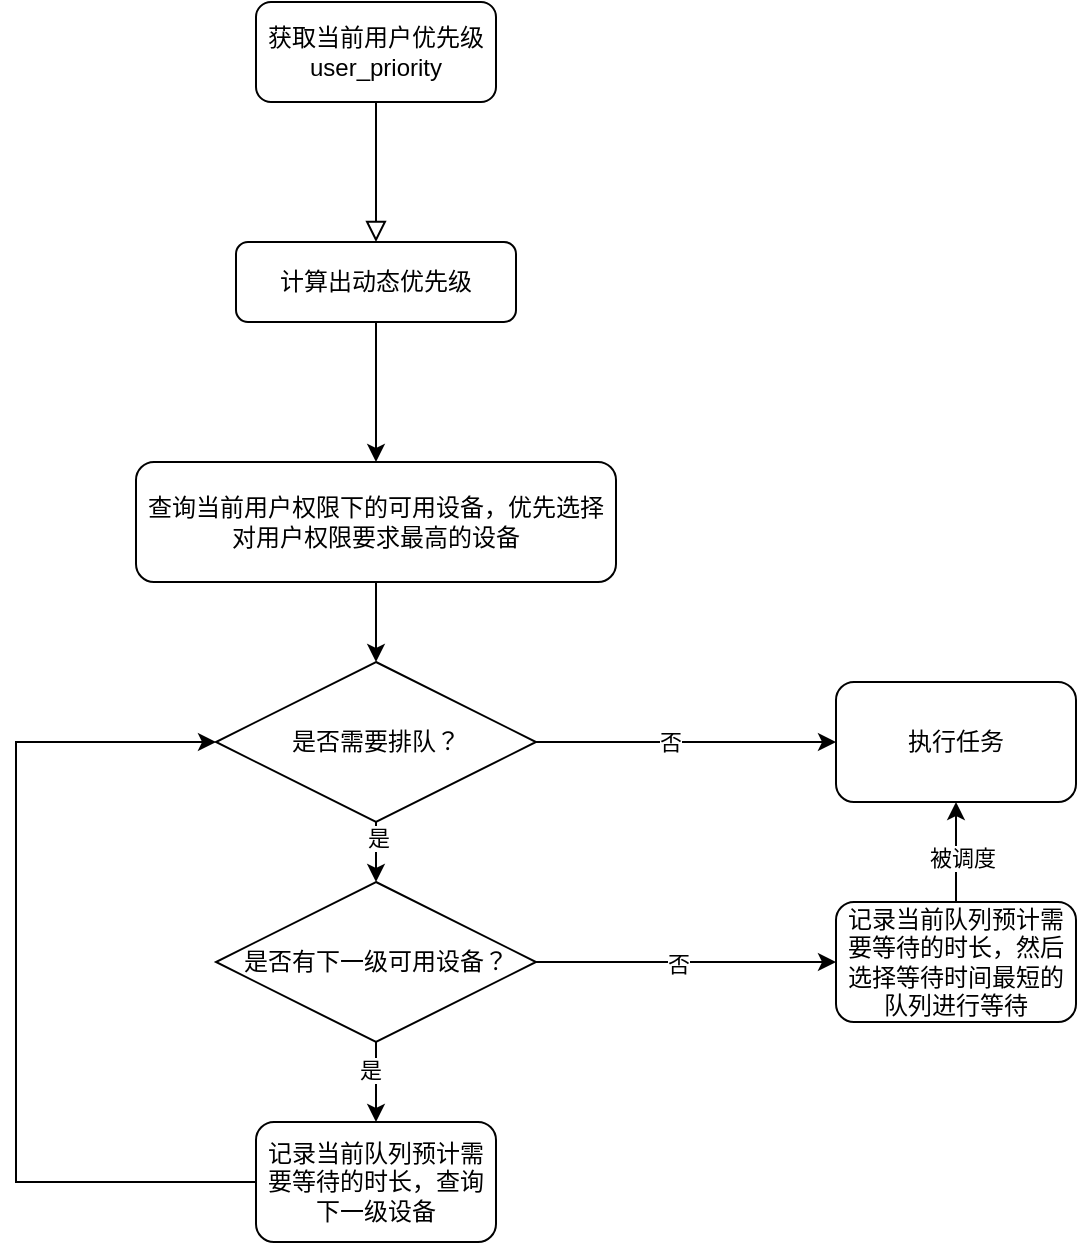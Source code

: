 <mxfile version="14.8.3" type="github">
  <diagram id="C5RBs43oDa-KdzZeNtuy" name="Page-1">
    <mxGraphModel dx="1298" dy="710" grid="1" gridSize="10" guides="1" tooltips="1" connect="1" arrows="1" fold="1" page="1" pageScale="1" pageWidth="827" pageHeight="1169" math="0" shadow="0">
      <root>
        <mxCell id="WIyWlLk6GJQsqaUBKTNV-0" />
        <mxCell id="WIyWlLk6GJQsqaUBKTNV-1" parent="WIyWlLk6GJQsqaUBKTNV-0" />
        <mxCell id="WIyWlLk6GJQsqaUBKTNV-2" value="" style="rounded=0;html=1;jettySize=auto;orthogonalLoop=1;fontSize=11;endArrow=block;endFill=0;endSize=8;strokeWidth=1;shadow=0;labelBackgroundColor=none;edgeStyle=orthogonalEdgeStyle;entryX=0.5;entryY=0;entryDx=0;entryDy=0;" parent="WIyWlLk6GJQsqaUBKTNV-1" source="WIyWlLk6GJQsqaUBKTNV-3" target="cVRdGZ0bKBzFC-XaW8SG-1" edge="1">
          <mxGeometry relative="1" as="geometry">
            <mxPoint x="220" y="190" as="targetPoint" />
          </mxGeometry>
        </mxCell>
        <mxCell id="WIyWlLk6GJQsqaUBKTNV-3" value="获取当前用户优先级user_priority" style="rounded=1;whiteSpace=wrap;html=1;fontSize=12;glass=0;strokeWidth=1;shadow=0;" parent="WIyWlLk6GJQsqaUBKTNV-1" vertex="1">
          <mxGeometry x="160" y="90" width="120" height="50" as="geometry" />
        </mxCell>
        <mxCell id="cVRdGZ0bKBzFC-XaW8SG-2" style="edgeStyle=orthogonalEdgeStyle;rounded=0;orthogonalLoop=1;jettySize=auto;html=1;exitX=0.5;exitY=1;exitDx=0;exitDy=0;" edge="1" parent="WIyWlLk6GJQsqaUBKTNV-1" source="cVRdGZ0bKBzFC-XaW8SG-1">
          <mxGeometry relative="1" as="geometry">
            <mxPoint x="220" y="320" as="targetPoint" />
          </mxGeometry>
        </mxCell>
        <mxCell id="cVRdGZ0bKBzFC-XaW8SG-1" value="计算出动态优先级" style="rounded=1;whiteSpace=wrap;html=1;" vertex="1" parent="WIyWlLk6GJQsqaUBKTNV-1">
          <mxGeometry x="150" y="210" width="140" height="40" as="geometry" />
        </mxCell>
        <mxCell id="cVRdGZ0bKBzFC-XaW8SG-7" style="edgeStyle=orthogonalEdgeStyle;rounded=0;orthogonalLoop=1;jettySize=auto;html=1;exitX=0.5;exitY=1;exitDx=0;exitDy=0;" edge="1" parent="WIyWlLk6GJQsqaUBKTNV-1" source="cVRdGZ0bKBzFC-XaW8SG-3" target="cVRdGZ0bKBzFC-XaW8SG-5">
          <mxGeometry relative="1" as="geometry" />
        </mxCell>
        <mxCell id="cVRdGZ0bKBzFC-XaW8SG-3" value="查询当前用户权限下的可用设备，优先选择对用户权限要求最高的设备" style="rounded=1;whiteSpace=wrap;html=1;" vertex="1" parent="WIyWlLk6GJQsqaUBKTNV-1">
          <mxGeometry x="100" y="320" width="240" height="60" as="geometry" />
        </mxCell>
        <mxCell id="cVRdGZ0bKBzFC-XaW8SG-8" style="edgeStyle=orthogonalEdgeStyle;rounded=0;orthogonalLoop=1;jettySize=auto;html=1;exitX=0.5;exitY=1;exitDx=0;exitDy=0;" edge="1" parent="WIyWlLk6GJQsqaUBKTNV-1" source="cVRdGZ0bKBzFC-XaW8SG-5" target="cVRdGZ0bKBzFC-XaW8SG-6">
          <mxGeometry relative="1" as="geometry" />
        </mxCell>
        <mxCell id="cVRdGZ0bKBzFC-XaW8SG-12" value="是" style="edgeLabel;html=1;align=center;verticalAlign=middle;resizable=0;points=[];" vertex="1" connectable="0" parent="cVRdGZ0bKBzFC-XaW8SG-8">
          <mxGeometry x="-0.68" y="1" relative="1" as="geometry">
            <mxPoint as="offset" />
          </mxGeometry>
        </mxCell>
        <mxCell id="cVRdGZ0bKBzFC-XaW8SG-21" style="edgeStyle=orthogonalEdgeStyle;rounded=0;orthogonalLoop=1;jettySize=auto;html=1;exitX=1;exitY=0.5;exitDx=0;exitDy=0;entryX=0;entryY=0.5;entryDx=0;entryDy=0;" edge="1" parent="WIyWlLk6GJQsqaUBKTNV-1" source="cVRdGZ0bKBzFC-XaW8SG-5" target="cVRdGZ0bKBzFC-XaW8SG-20">
          <mxGeometry relative="1" as="geometry" />
        </mxCell>
        <mxCell id="cVRdGZ0bKBzFC-XaW8SG-25" value="否" style="edgeLabel;html=1;align=center;verticalAlign=middle;resizable=0;points=[];" vertex="1" connectable="0" parent="cVRdGZ0bKBzFC-XaW8SG-21">
          <mxGeometry x="-0.107" relative="1" as="geometry">
            <mxPoint as="offset" />
          </mxGeometry>
        </mxCell>
        <mxCell id="cVRdGZ0bKBzFC-XaW8SG-5" value="是否需要排队？" style="rhombus;whiteSpace=wrap;html=1;" vertex="1" parent="WIyWlLk6GJQsqaUBKTNV-1">
          <mxGeometry x="140" y="420" width="160" height="80" as="geometry" />
        </mxCell>
        <mxCell id="cVRdGZ0bKBzFC-XaW8SG-10" style="edgeStyle=orthogonalEdgeStyle;rounded=0;orthogonalLoop=1;jettySize=auto;html=1;exitX=0.5;exitY=1;exitDx=0;exitDy=0;entryX=0.5;entryY=0;entryDx=0;entryDy=0;" edge="1" parent="WIyWlLk6GJQsqaUBKTNV-1" source="cVRdGZ0bKBzFC-XaW8SG-6" target="cVRdGZ0bKBzFC-XaW8SG-9">
          <mxGeometry relative="1" as="geometry" />
        </mxCell>
        <mxCell id="cVRdGZ0bKBzFC-XaW8SG-13" value="是" style="edgeLabel;html=1;align=center;verticalAlign=middle;resizable=0;points=[];" vertex="1" connectable="0" parent="cVRdGZ0bKBzFC-XaW8SG-10">
          <mxGeometry x="-0.3" y="-3" relative="1" as="geometry">
            <mxPoint as="offset" />
          </mxGeometry>
        </mxCell>
        <mxCell id="cVRdGZ0bKBzFC-XaW8SG-17" style="edgeStyle=orthogonalEdgeStyle;rounded=0;orthogonalLoop=1;jettySize=auto;html=1;" edge="1" parent="WIyWlLk6GJQsqaUBKTNV-1" source="cVRdGZ0bKBzFC-XaW8SG-6" target="cVRdGZ0bKBzFC-XaW8SG-16">
          <mxGeometry relative="1" as="geometry" />
        </mxCell>
        <mxCell id="cVRdGZ0bKBzFC-XaW8SG-26" value="否" style="edgeLabel;html=1;align=center;verticalAlign=middle;resizable=0;points=[];" vertex="1" connectable="0" parent="cVRdGZ0bKBzFC-XaW8SG-17">
          <mxGeometry x="-0.053" y="-1" relative="1" as="geometry">
            <mxPoint as="offset" />
          </mxGeometry>
        </mxCell>
        <mxCell id="cVRdGZ0bKBzFC-XaW8SG-6" value="是否有下一级可用设备？" style="rhombus;whiteSpace=wrap;html=1;" vertex="1" parent="WIyWlLk6GJQsqaUBKTNV-1">
          <mxGeometry x="140" y="530" width="160" height="80" as="geometry" />
        </mxCell>
        <mxCell id="cVRdGZ0bKBzFC-XaW8SG-11" style="edgeStyle=orthogonalEdgeStyle;rounded=0;orthogonalLoop=1;jettySize=auto;html=1;entryX=0;entryY=0.5;entryDx=0;entryDy=0;" edge="1" parent="WIyWlLk6GJQsqaUBKTNV-1" source="cVRdGZ0bKBzFC-XaW8SG-9" target="cVRdGZ0bKBzFC-XaW8SG-5">
          <mxGeometry relative="1" as="geometry">
            <Array as="points">
              <mxPoint x="40" y="680" />
              <mxPoint x="40" y="460" />
            </Array>
          </mxGeometry>
        </mxCell>
        <mxCell id="cVRdGZ0bKBzFC-XaW8SG-9" value="记录当前队列预计需要等待的时长，查询下一级设备" style="rounded=1;whiteSpace=wrap;html=1;" vertex="1" parent="WIyWlLk6GJQsqaUBKTNV-1">
          <mxGeometry x="160" y="650" width="120" height="60" as="geometry" />
        </mxCell>
        <mxCell id="cVRdGZ0bKBzFC-XaW8SG-22" style="edgeStyle=orthogonalEdgeStyle;rounded=0;orthogonalLoop=1;jettySize=auto;html=1;entryX=0.5;entryY=1;entryDx=0;entryDy=0;" edge="1" parent="WIyWlLk6GJQsqaUBKTNV-1" source="cVRdGZ0bKBzFC-XaW8SG-16" target="cVRdGZ0bKBzFC-XaW8SG-20">
          <mxGeometry relative="1" as="geometry" />
        </mxCell>
        <mxCell id="cVRdGZ0bKBzFC-XaW8SG-23" value="被调度" style="edgeLabel;html=1;align=center;verticalAlign=middle;resizable=0;points=[];" vertex="1" connectable="0" parent="cVRdGZ0bKBzFC-XaW8SG-22">
          <mxGeometry x="-0.12" y="-3" relative="1" as="geometry">
            <mxPoint as="offset" />
          </mxGeometry>
        </mxCell>
        <mxCell id="cVRdGZ0bKBzFC-XaW8SG-16" value="记录当前队列预计需要等待的时长，然后选择等待时间最短的队列进行等待" style="rounded=1;whiteSpace=wrap;html=1;" vertex="1" parent="WIyWlLk6GJQsqaUBKTNV-1">
          <mxGeometry x="450" y="540" width="120" height="60" as="geometry" />
        </mxCell>
        <mxCell id="cVRdGZ0bKBzFC-XaW8SG-20" value="执行任务" style="rounded=1;whiteSpace=wrap;html=1;" vertex="1" parent="WIyWlLk6GJQsqaUBKTNV-1">
          <mxGeometry x="450" y="430" width="120" height="60" as="geometry" />
        </mxCell>
      </root>
    </mxGraphModel>
  </diagram>
</mxfile>

